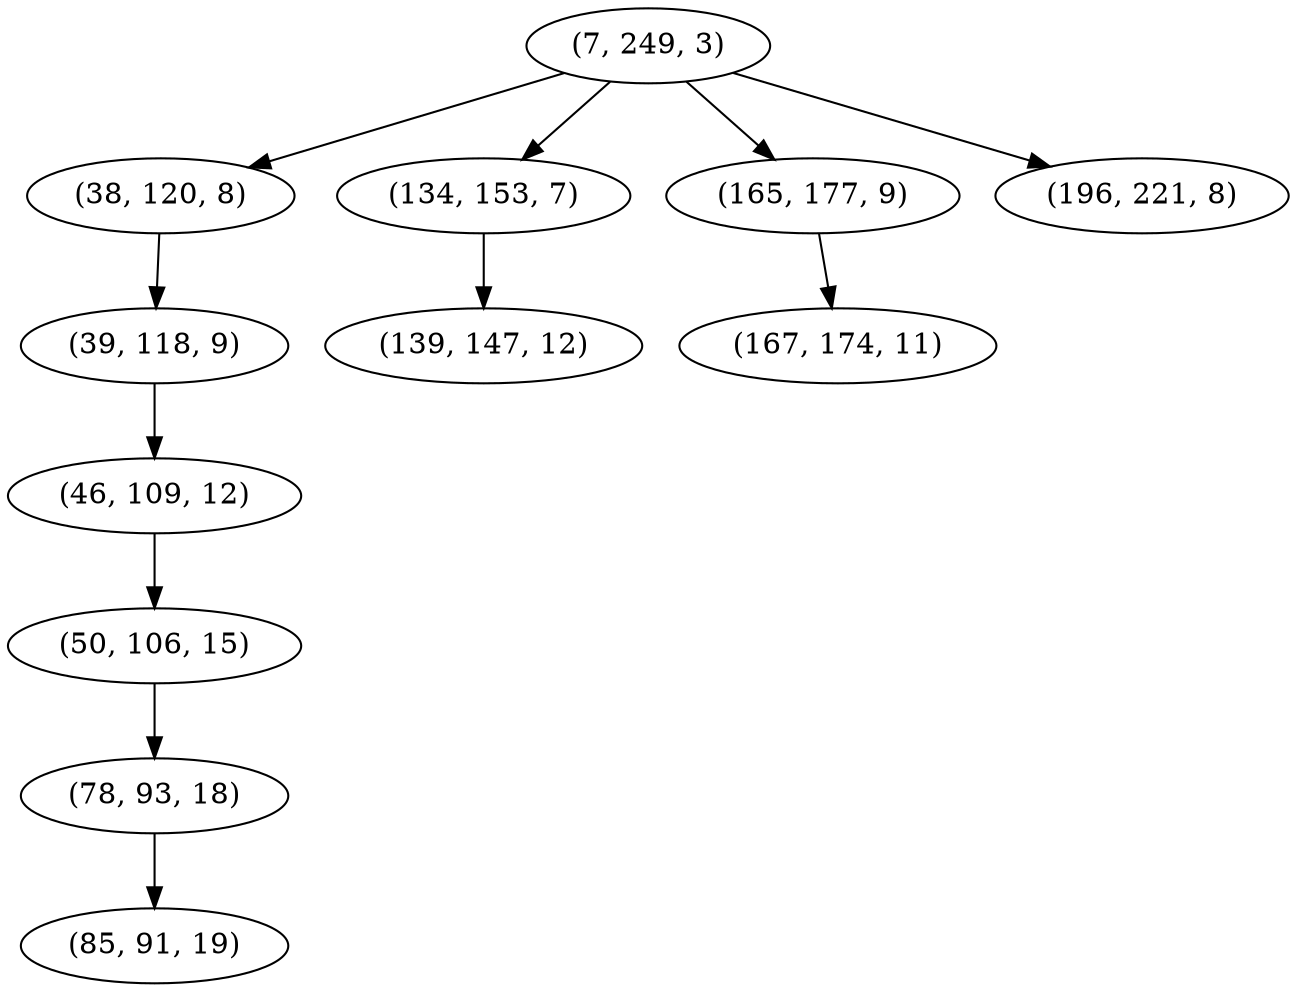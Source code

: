 digraph tree {
    "(7, 249, 3)";
    "(38, 120, 8)";
    "(39, 118, 9)";
    "(46, 109, 12)";
    "(50, 106, 15)";
    "(78, 93, 18)";
    "(85, 91, 19)";
    "(134, 153, 7)";
    "(139, 147, 12)";
    "(165, 177, 9)";
    "(167, 174, 11)";
    "(196, 221, 8)";
    "(7, 249, 3)" -> "(38, 120, 8)";
    "(7, 249, 3)" -> "(134, 153, 7)";
    "(7, 249, 3)" -> "(165, 177, 9)";
    "(7, 249, 3)" -> "(196, 221, 8)";
    "(38, 120, 8)" -> "(39, 118, 9)";
    "(39, 118, 9)" -> "(46, 109, 12)";
    "(46, 109, 12)" -> "(50, 106, 15)";
    "(50, 106, 15)" -> "(78, 93, 18)";
    "(78, 93, 18)" -> "(85, 91, 19)";
    "(134, 153, 7)" -> "(139, 147, 12)";
    "(165, 177, 9)" -> "(167, 174, 11)";
}
